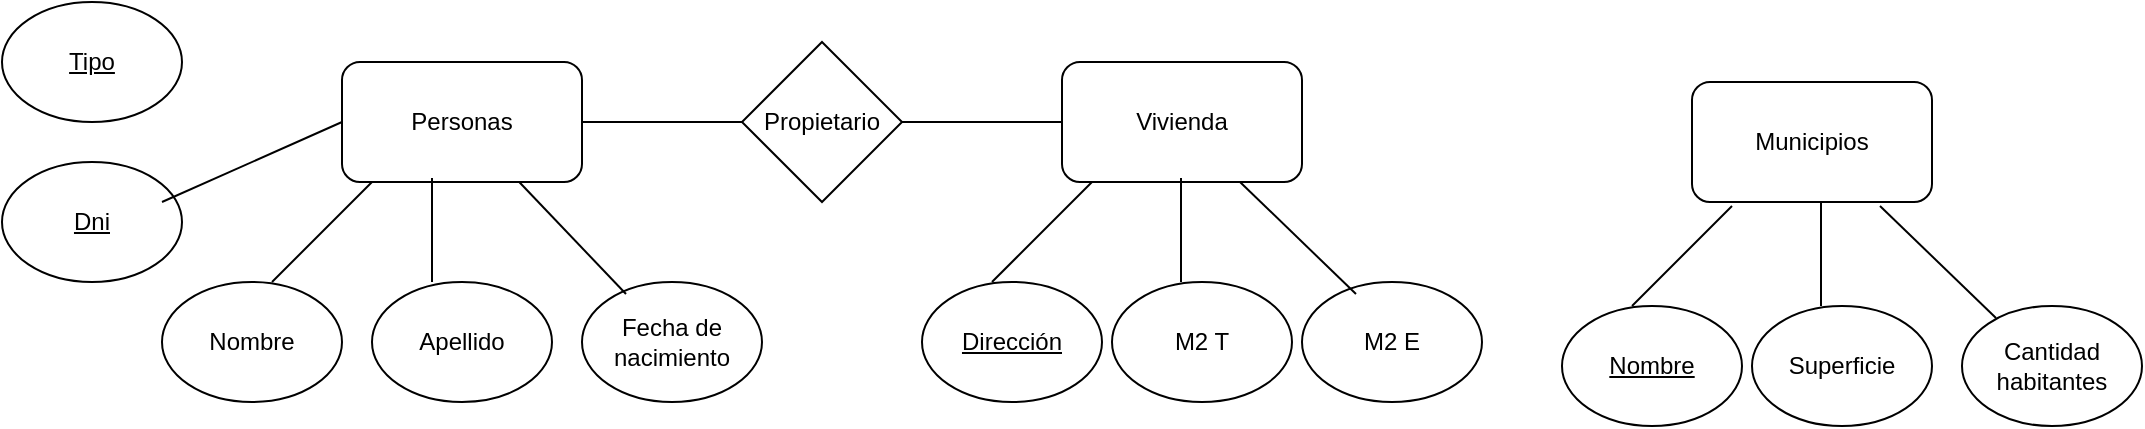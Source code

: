 <mxfile version="24.7.10">
  <diagram name="Página-1" id="nxUQSbwl1u7Zh3K72qwO">
    <mxGraphModel dx="1941" dy="434" grid="1" gridSize="10" guides="1" tooltips="1" connect="1" arrows="1" fold="1" page="1" pageScale="1" pageWidth="827" pageHeight="1169" math="0" shadow="0">
      <root>
        <mxCell id="0" />
        <mxCell id="1" parent="0" />
        <mxCell id="Cv7cW8RBHG4uCMVtWFDh-1" value="Fecha de nacimiento" style="ellipse;whiteSpace=wrap;html=1;" vertex="1" parent="1">
          <mxGeometry x="140" y="150" width="90" height="60" as="geometry" />
        </mxCell>
        <mxCell id="Cv7cW8RBHG4uCMVtWFDh-2" value="Nombre" style="ellipse;whiteSpace=wrap;html=1;" vertex="1" parent="1">
          <mxGeometry x="-70" y="150" width="90" height="60" as="geometry" />
        </mxCell>
        <mxCell id="Cv7cW8RBHG4uCMVtWFDh-3" value="Apellido" style="ellipse;whiteSpace=wrap;html=1;" vertex="1" parent="1">
          <mxGeometry x="35" y="150" width="90" height="60" as="geometry" />
        </mxCell>
        <mxCell id="Cv7cW8RBHG4uCMVtWFDh-6" value="Personas" style="rounded=1;whiteSpace=wrap;html=1;" vertex="1" parent="1">
          <mxGeometry x="20" y="40" width="120" height="60" as="geometry" />
        </mxCell>
        <mxCell id="Cv7cW8RBHG4uCMVtWFDh-7" value="Municipios" style="rounded=1;whiteSpace=wrap;html=1;" vertex="1" parent="1">
          <mxGeometry x="695" y="50" width="120" height="60" as="geometry" />
        </mxCell>
        <mxCell id="Cv7cW8RBHG4uCMVtWFDh-8" value="Vivienda" style="rounded=1;whiteSpace=wrap;html=1;" vertex="1" parent="1">
          <mxGeometry x="380" y="40" width="120" height="60" as="geometry" />
        </mxCell>
        <mxCell id="Cv7cW8RBHG4uCMVtWFDh-9" value="" style="endArrow=none;html=1;rounded=0;exitX=0.3;exitY=0.1;exitDx=0;exitDy=0;exitPerimeter=0;" edge="1" parent="1" target="Cv7cW8RBHG4uCMVtWFDh-6">
          <mxGeometry width="50" height="50" relative="1" as="geometry">
            <mxPoint x="162" y="156" as="sourcePoint" />
            <mxPoint x="205" y="100" as="targetPoint" />
          </mxGeometry>
        </mxCell>
        <mxCell id="Cv7cW8RBHG4uCMVtWFDh-10" value="" style="endArrow=none;html=1;rounded=0;entryX=0.375;entryY=0.967;entryDx=0;entryDy=0;entryPerimeter=0;" edge="1" parent="1" target="Cv7cW8RBHG4uCMVtWFDh-6">
          <mxGeometry width="50" height="50" relative="1" as="geometry">
            <mxPoint x="65" y="150" as="sourcePoint" />
            <mxPoint x="115" y="100" as="targetPoint" />
          </mxGeometry>
        </mxCell>
        <mxCell id="Cv7cW8RBHG4uCMVtWFDh-11" value="" style="endArrow=none;html=1;rounded=0;" edge="1" parent="1">
          <mxGeometry width="50" height="50" relative="1" as="geometry">
            <mxPoint x="-15" y="150" as="sourcePoint" />
            <mxPoint x="35" y="100" as="targetPoint" />
          </mxGeometry>
        </mxCell>
        <mxCell id="Cv7cW8RBHG4uCMVtWFDh-12" value="M2 E" style="ellipse;whiteSpace=wrap;html=1;" vertex="1" parent="1">
          <mxGeometry x="500" y="150" width="90" height="60" as="geometry" />
        </mxCell>
        <mxCell id="Cv7cW8RBHG4uCMVtWFDh-13" value="&lt;u&gt;Dirección&lt;/u&gt;" style="ellipse;whiteSpace=wrap;html=1;" vertex="1" parent="1">
          <mxGeometry x="310" y="150" width="90" height="60" as="geometry" />
        </mxCell>
        <mxCell id="Cv7cW8RBHG4uCMVtWFDh-14" value="M2 T" style="ellipse;whiteSpace=wrap;html=1;" vertex="1" parent="1">
          <mxGeometry x="405" y="150" width="90" height="60" as="geometry" />
        </mxCell>
        <mxCell id="Cv7cW8RBHG4uCMVtWFDh-15" value="" style="endArrow=none;html=1;rounded=0;exitX=0.3;exitY=0.1;exitDx=0;exitDy=0;exitPerimeter=0;" edge="1" parent="1" source="Cv7cW8RBHG4uCMVtWFDh-12">
          <mxGeometry width="50" height="50" relative="1" as="geometry">
            <mxPoint x="515" y="150" as="sourcePoint" />
            <mxPoint x="469" y="100" as="targetPoint" />
          </mxGeometry>
        </mxCell>
        <mxCell id="Cv7cW8RBHG4uCMVtWFDh-16" value="" style="endArrow=none;html=1;rounded=0;entryX=0.375;entryY=0.967;entryDx=0;entryDy=0;entryPerimeter=0;" edge="1" parent="1">
          <mxGeometry width="50" height="50" relative="1" as="geometry">
            <mxPoint x="439.5" y="150" as="sourcePoint" />
            <mxPoint x="439.5" y="98" as="targetPoint" />
          </mxGeometry>
        </mxCell>
        <mxCell id="Cv7cW8RBHG4uCMVtWFDh-17" value="" style="endArrow=none;html=1;rounded=0;" edge="1" parent="1">
          <mxGeometry width="50" height="50" relative="1" as="geometry">
            <mxPoint x="345" y="150" as="sourcePoint" />
            <mxPoint x="395" y="100" as="targetPoint" />
          </mxGeometry>
        </mxCell>
        <mxCell id="Cv7cW8RBHG4uCMVtWFDh-18" value="Propietario" style="rhombus;whiteSpace=wrap;html=1;" vertex="1" parent="1">
          <mxGeometry x="220" y="30" width="80" height="80" as="geometry" />
        </mxCell>
        <mxCell id="Cv7cW8RBHG4uCMVtWFDh-19" value="" style="endArrow=none;html=1;rounded=0;entryX=0;entryY=0.5;entryDx=0;entryDy=0;" edge="1" parent="1" target="Cv7cW8RBHG4uCMVtWFDh-18">
          <mxGeometry width="50" height="50" relative="1" as="geometry">
            <mxPoint x="140" y="70" as="sourcePoint" />
            <mxPoint x="190" y="20" as="targetPoint" />
          </mxGeometry>
        </mxCell>
        <mxCell id="Cv7cW8RBHG4uCMVtWFDh-20" value="" style="endArrow=none;html=1;rounded=0;entryX=0;entryY=0.5;entryDx=0;entryDy=0;" edge="1" parent="1" target="Cv7cW8RBHG4uCMVtWFDh-8">
          <mxGeometry width="50" height="50" relative="1" as="geometry">
            <mxPoint x="300" y="70" as="sourcePoint" />
            <mxPoint x="350" y="20" as="targetPoint" />
          </mxGeometry>
        </mxCell>
        <mxCell id="Cv7cW8RBHG4uCMVtWFDh-21" value="&lt;u&gt;Dni&lt;/u&gt;" style="ellipse;whiteSpace=wrap;html=1;" vertex="1" parent="1">
          <mxGeometry x="-150" y="90" width="90" height="60" as="geometry" />
        </mxCell>
        <mxCell id="Cv7cW8RBHG4uCMVtWFDh-22" value="" style="endArrow=none;html=1;rounded=0;entryX=0;entryY=0.5;entryDx=0;entryDy=0;" edge="1" parent="1" target="Cv7cW8RBHG4uCMVtWFDh-6">
          <mxGeometry width="50" height="50" relative="1" as="geometry">
            <mxPoint x="-70" y="110" as="sourcePoint" />
            <mxPoint x="-20" y="60" as="targetPoint" />
          </mxGeometry>
        </mxCell>
        <mxCell id="Cv7cW8RBHG4uCMVtWFDh-23" value="&lt;u&gt;Tipo&lt;/u&gt;" style="ellipse;whiteSpace=wrap;html=1;" vertex="1" parent="1">
          <mxGeometry x="-150" y="10" width="90" height="60" as="geometry" />
        </mxCell>
        <mxCell id="Cv7cW8RBHG4uCMVtWFDh-24" value="&lt;u&gt;Nombre&lt;/u&gt;" style="ellipse;whiteSpace=wrap;html=1;" vertex="1" parent="1">
          <mxGeometry x="630" y="162" width="90" height="60" as="geometry" />
        </mxCell>
        <mxCell id="Cv7cW8RBHG4uCMVtWFDh-25" value="Superficie" style="ellipse;whiteSpace=wrap;html=1;" vertex="1" parent="1">
          <mxGeometry x="725" y="162" width="90" height="60" as="geometry" />
        </mxCell>
        <mxCell id="Cv7cW8RBHG4uCMVtWFDh-26" value="" style="endArrow=none;html=1;rounded=0;exitX=0.3;exitY=0.1;exitDx=0;exitDy=0;exitPerimeter=0;" edge="1" parent="1">
          <mxGeometry width="50" height="50" relative="1" as="geometry">
            <mxPoint x="847" y="168" as="sourcePoint" />
            <mxPoint x="789" y="112" as="targetPoint" />
          </mxGeometry>
        </mxCell>
        <mxCell id="Cv7cW8RBHG4uCMVtWFDh-27" value="" style="endArrow=none;html=1;rounded=0;entryX=0.375;entryY=0.967;entryDx=0;entryDy=0;entryPerimeter=0;" edge="1" parent="1">
          <mxGeometry width="50" height="50" relative="1" as="geometry">
            <mxPoint x="759.5" y="162" as="sourcePoint" />
            <mxPoint x="759.5" y="110" as="targetPoint" />
          </mxGeometry>
        </mxCell>
        <mxCell id="Cv7cW8RBHG4uCMVtWFDh-28" value="" style="endArrow=none;html=1;rounded=0;" edge="1" parent="1">
          <mxGeometry width="50" height="50" relative="1" as="geometry">
            <mxPoint x="665" y="162" as="sourcePoint" />
            <mxPoint x="715" y="112" as="targetPoint" />
          </mxGeometry>
        </mxCell>
        <mxCell id="Cv7cW8RBHG4uCMVtWFDh-29" value="Cantidad habitantes" style="ellipse;whiteSpace=wrap;html=1;" vertex="1" parent="1">
          <mxGeometry x="830" y="162" width="90" height="60" as="geometry" />
        </mxCell>
      </root>
    </mxGraphModel>
  </diagram>
</mxfile>
